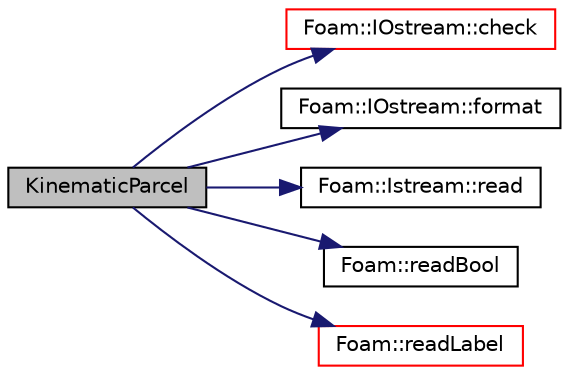digraph "KinematicParcel"
{
  bgcolor="transparent";
  edge [fontname="Helvetica",fontsize="10",labelfontname="Helvetica",labelfontsize="10"];
  node [fontname="Helvetica",fontsize="10",shape=record];
  rankdir="LR";
  Node7 [label="KinematicParcel",height=0.2,width=0.4,color="black", fillcolor="grey75", style="filled", fontcolor="black"];
  Node7 -> Node8 [color="midnightblue",fontsize="10",style="solid",fontname="Helvetica"];
  Node8 [label="Foam::IOstream::check",height=0.2,width=0.4,color="red",URL="$a27333.html#a367eb3425fc4e8270e2aa961df8ac8a5",tooltip="Check IOstream status for given operation. "];
  Node7 -> Node59 [color="midnightblue",fontsize="10",style="solid",fontname="Helvetica"];
  Node59 [label="Foam::IOstream::format",height=0.2,width=0.4,color="black",URL="$a27333.html#a33bbef3587114a06f7bdc0b91ba57ed9",tooltip="Return current stream format. "];
  Node7 -> Node60 [color="midnightblue",fontsize="10",style="solid",fontname="Helvetica"];
  Node60 [label="Foam::Istream::read",height=0.2,width=0.4,color="black",URL="$a27341.html#a89057c9d9e24ba872ccb8546086498ec",tooltip="Return next token from stream. "];
  Node7 -> Node61 [color="midnightblue",fontsize="10",style="solid",fontname="Helvetica"];
  Node61 [label="Foam::readBool",height=0.2,width=0.4,color="black",URL="$a21851.html#a128e6922f1b49f939c43266d8ad70ab8"];
  Node7 -> Node62 [color="midnightblue",fontsize="10",style="solid",fontname="Helvetica"];
  Node62 [label="Foam::readLabel",height=0.2,width=0.4,color="red",URL="$a21851.html#abb09fbcf651d29208982dd7a601b606f"];
}
